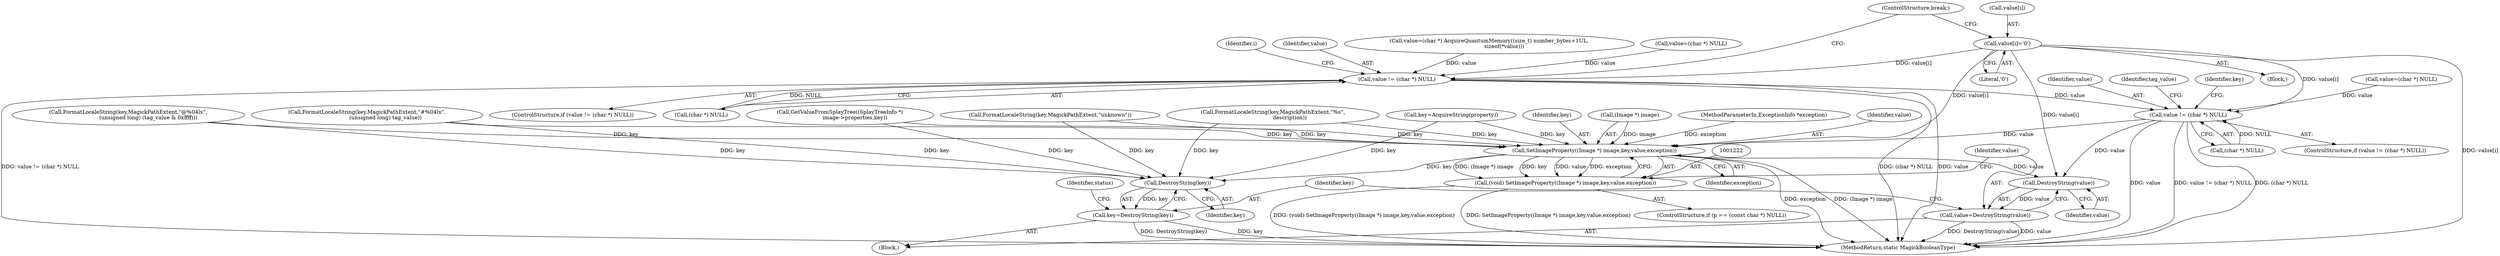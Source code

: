 digraph "0_ImageMagick_d8ab7f046587f2e9f734b687ba7e6e10147c294b_5@array" {
"1001058" [label="(Call,value[i]='\0')"];
"1001010" [label="(Call,value != (char *) NULL)"];
"1001065" [label="(Call,value != (char *) NULL)"];
"1001223" [label="(Call,SetImageProperty((Image *) image,key,value,exception))"];
"1001221" [label="(Call,(void) SetImageProperty((Image *) image,key,value,exception))"];
"1001232" [label="(Call,DestroyString(value))"];
"1001230" [label="(Call,value=DestroyString(value))"];
"1001236" [label="(Call,DestroyString(key))"];
"1001234" [label="(Call,key=DestroyString(key))"];
"1001122" [label="(Call,FormatLocaleString(key,MagickPathExtent,\"%s\",\n                    description))"];
"1001237" [label="(Identifier,key)"];
"1001009" [label="(ControlStructure,if (value != (char *) NULL))"];
"1001230" [label="(Call,value=DestroyString(value))"];
"1001070" [label="(Block,)"];
"1001062" [label="(Literal,'\0')"];
"1001234" [label="(Call,key=DestroyString(key))"];
"1000119" [label="(MethodParameterIn,ExceptionInfo *exception)"];
"1001228" [label="(Identifier,value)"];
"1001231" [label="(Identifier,value)"];
"1001073" [label="(Call,key=AcquireString(property))"];
"1001161" [label="(Call,FormatLocaleString(key,MagickPathExtent,\"@%04lx\",\n                        (unsigned long) (tag_value & 0xffff)))"];
"1001010" [label="(Call,value != (char *) NULL)"];
"1001232" [label="(Call,DestroyString(value))"];
"1000846" [label="(Call,value=(char *) NULL)"];
"1001236" [label="(Call,DestroyString(key))"];
"1000996" [label="(Call,value=(char *) AcquireQuantumMemory((size_t) number_bytes+1UL,\n                  sizeof(*value)))"];
"1000984" [label="(Call,value=(char *) NULL)"];
"1001066" [label="(Identifier,value)"];
"1001239" [label="(Identifier,status)"];
"1001244" [label="(Identifier,tag_value)"];
"1001223" [label="(Call,SetImageProperty((Image *) image,key,value,exception))"];
"1001147" [label="(Call,FormatLocaleString(key,MagickPathExtent,\"#%04lx\",\n                      (unsigned long) tag_value))"];
"1001065" [label="(Call,value != (char *) NULL)"];
"1001015" [label="(Block,)"];
"1001227" [label="(Identifier,key)"];
"1001074" [label="(Identifier,key)"];
"1001012" [label="(Call,(char *) NULL)"];
"1001067" [label="(Call,(char *) NULL)"];
"1001229" [label="(Identifier,exception)"];
"1001414" [label="(MethodReturn,static MagickBooleanType)"];
"1001173" [label="(Call,FormatLocaleString(key,MagickPathExtent,\"unknown\"))"];
"1001064" [label="(ControlStructure,if (value != (char *) NULL))"];
"1001058" [label="(Call,value[i]='\0')"];
"1001059" [label="(Call,value[i])"];
"1001224" [label="(Call,(Image *) image)"];
"1001221" [label="(Call,(void) SetImageProperty((Image *) image,key,value,exception))"];
"1001215" [label="(ControlStructure,if (p == (const char *) NULL))"];
"1001019" [label="(Identifier,i)"];
"1001011" [label="(Identifier,value)"];
"1001235" [label="(Identifier,key)"];
"1001233" [label="(Identifier,value)"];
"1001208" [label="(Call,GetValueFromSplayTree((SplayTreeInfo *)\n                  image->properties,key))"];
"1001063" [label="(ControlStructure,break;)"];
"1001058" -> "1001015"  [label="AST: "];
"1001058" -> "1001062"  [label="CFG: "];
"1001059" -> "1001058"  [label="AST: "];
"1001062" -> "1001058"  [label="AST: "];
"1001063" -> "1001058"  [label="CFG: "];
"1001058" -> "1001414"  [label="DDG: value[i]"];
"1001058" -> "1001010"  [label="DDG: value[i]"];
"1001058" -> "1001065"  [label="DDG: value[i]"];
"1001058" -> "1001223"  [label="DDG: value[i]"];
"1001058" -> "1001232"  [label="DDG: value[i]"];
"1001010" -> "1001009"  [label="AST: "];
"1001010" -> "1001012"  [label="CFG: "];
"1001011" -> "1001010"  [label="AST: "];
"1001012" -> "1001010"  [label="AST: "];
"1001019" -> "1001010"  [label="CFG: "];
"1001063" -> "1001010"  [label="CFG: "];
"1001010" -> "1001414"  [label="DDG: (char *) NULL"];
"1001010" -> "1001414"  [label="DDG: value"];
"1001010" -> "1001414"  [label="DDG: value != (char *) NULL"];
"1000996" -> "1001010"  [label="DDG: value"];
"1000984" -> "1001010"  [label="DDG: value"];
"1001012" -> "1001010"  [label="DDG: NULL"];
"1001010" -> "1001065"  [label="DDG: value"];
"1001065" -> "1001064"  [label="AST: "];
"1001065" -> "1001067"  [label="CFG: "];
"1001066" -> "1001065"  [label="AST: "];
"1001067" -> "1001065"  [label="AST: "];
"1001074" -> "1001065"  [label="CFG: "];
"1001244" -> "1001065"  [label="CFG: "];
"1001065" -> "1001414"  [label="DDG: value"];
"1001065" -> "1001414"  [label="DDG: value != (char *) NULL"];
"1001065" -> "1001414"  [label="DDG: (char *) NULL"];
"1000846" -> "1001065"  [label="DDG: value"];
"1001067" -> "1001065"  [label="DDG: NULL"];
"1001065" -> "1001223"  [label="DDG: value"];
"1001065" -> "1001232"  [label="DDG: value"];
"1001223" -> "1001221"  [label="AST: "];
"1001223" -> "1001229"  [label="CFG: "];
"1001224" -> "1001223"  [label="AST: "];
"1001227" -> "1001223"  [label="AST: "];
"1001228" -> "1001223"  [label="AST: "];
"1001229" -> "1001223"  [label="AST: "];
"1001221" -> "1001223"  [label="CFG: "];
"1001223" -> "1001414"  [label="DDG: exception"];
"1001223" -> "1001414"  [label="DDG: (Image *) image"];
"1001223" -> "1001221"  [label="DDG: (Image *) image"];
"1001223" -> "1001221"  [label="DDG: key"];
"1001223" -> "1001221"  [label="DDG: value"];
"1001223" -> "1001221"  [label="DDG: exception"];
"1001224" -> "1001223"  [label="DDG: image"];
"1001073" -> "1001223"  [label="DDG: key"];
"1001173" -> "1001223"  [label="DDG: key"];
"1001208" -> "1001223"  [label="DDG: key"];
"1001161" -> "1001223"  [label="DDG: key"];
"1001122" -> "1001223"  [label="DDG: key"];
"1001147" -> "1001223"  [label="DDG: key"];
"1000119" -> "1001223"  [label="DDG: exception"];
"1001223" -> "1001232"  [label="DDG: value"];
"1001223" -> "1001236"  [label="DDG: key"];
"1001221" -> "1001215"  [label="AST: "];
"1001222" -> "1001221"  [label="AST: "];
"1001231" -> "1001221"  [label="CFG: "];
"1001221" -> "1001414"  [label="DDG: (void) SetImageProperty((Image *) image,key,value,exception)"];
"1001221" -> "1001414"  [label="DDG: SetImageProperty((Image *) image,key,value,exception)"];
"1001232" -> "1001230"  [label="AST: "];
"1001232" -> "1001233"  [label="CFG: "];
"1001233" -> "1001232"  [label="AST: "];
"1001230" -> "1001232"  [label="CFG: "];
"1001232" -> "1001230"  [label="DDG: value"];
"1001230" -> "1001070"  [label="AST: "];
"1001231" -> "1001230"  [label="AST: "];
"1001235" -> "1001230"  [label="CFG: "];
"1001230" -> "1001414"  [label="DDG: DestroyString(value)"];
"1001230" -> "1001414"  [label="DDG: value"];
"1001236" -> "1001234"  [label="AST: "];
"1001236" -> "1001237"  [label="CFG: "];
"1001237" -> "1001236"  [label="AST: "];
"1001234" -> "1001236"  [label="CFG: "];
"1001236" -> "1001234"  [label="DDG: key"];
"1001073" -> "1001236"  [label="DDG: key"];
"1001173" -> "1001236"  [label="DDG: key"];
"1001161" -> "1001236"  [label="DDG: key"];
"1001122" -> "1001236"  [label="DDG: key"];
"1001147" -> "1001236"  [label="DDG: key"];
"1001208" -> "1001236"  [label="DDG: key"];
"1001234" -> "1001070"  [label="AST: "];
"1001235" -> "1001234"  [label="AST: "];
"1001239" -> "1001234"  [label="CFG: "];
"1001234" -> "1001414"  [label="DDG: key"];
"1001234" -> "1001414"  [label="DDG: DestroyString(key)"];
}

